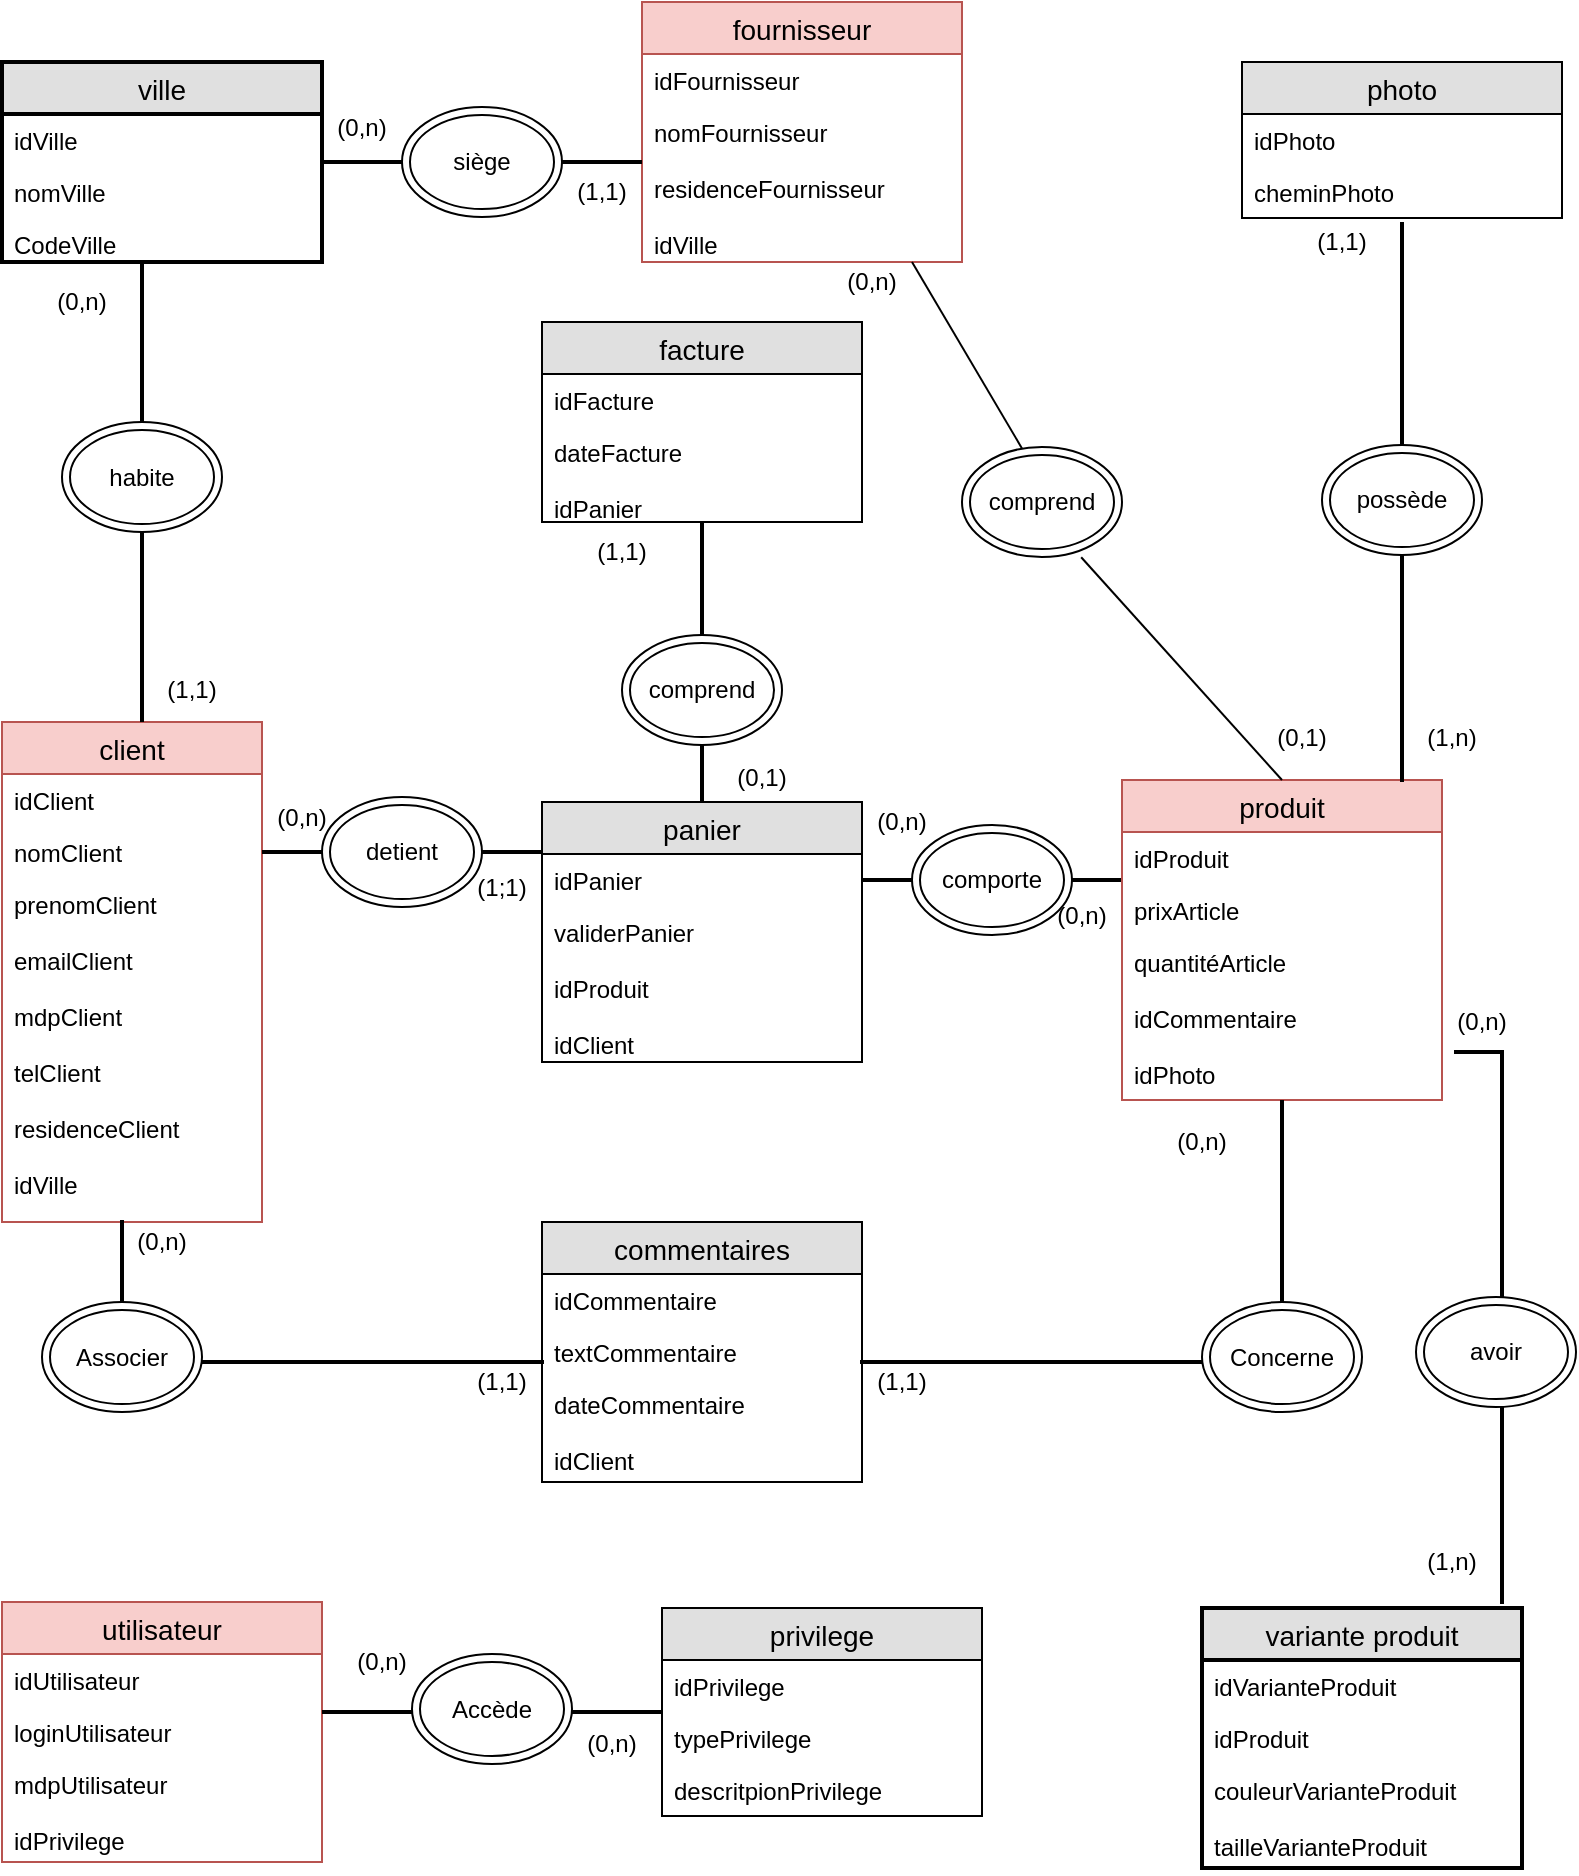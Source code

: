 <mxfile version="12.9.3" type="device"><diagram id="ZrQ6kxfMAsjldOgsr2jE" name="Page-1"><mxGraphModel dx="1024" dy="592" grid="1" gridSize="10" guides="1" tooltips="1" connect="1" arrows="1" fold="1" page="1" pageScale="1" pageWidth="827" pageHeight="1169" math="0" shadow="0"><root><mxCell id="0"/><mxCell id="1" parent="0"/><mxCell id="BDxRoM9541RLf6_tz3ki-2" value="client" style="swimlane;fontStyle=0;childLayout=stackLayout;horizontal=1;startSize=26;fillColor=#f8cecc;horizontalStack=0;resizeParent=1;resizeParentMax=0;resizeLast=0;collapsible=1;marginBottom=0;swimlaneFillColor=#ffffff;align=center;fontSize=14;strokeColor=#b85450;" parent="1" vertex="1"><mxGeometry x="40" y="360" width="130" height="250" as="geometry"/></mxCell><mxCell id="BDxRoM9541RLf6_tz3ki-3" value="idClient" style="text;strokeColor=none;fillColor=none;spacingLeft=4;spacingRight=4;overflow=hidden;rotatable=0;points=[[0,0.5],[1,0.5]];portConstraint=eastwest;fontSize=12;" parent="BDxRoM9541RLf6_tz3ki-2" vertex="1"><mxGeometry y="26" width="130" height="26" as="geometry"/></mxCell><mxCell id="BDxRoM9541RLf6_tz3ki-4" value="nomClient" style="text;strokeColor=none;fillColor=none;spacingLeft=4;spacingRight=4;overflow=hidden;rotatable=0;points=[[0,0.5],[1,0.5]];portConstraint=eastwest;fontSize=12;" parent="BDxRoM9541RLf6_tz3ki-2" vertex="1"><mxGeometry y="52" width="130" height="26" as="geometry"/></mxCell><mxCell id="BDxRoM9541RLf6_tz3ki-5" value="prenomClient&#10;&#10;emailClient&#10;&#10;mdpClient&#10;&#10;telClient&#10;&#10;residenceClient&#10;&#10;idVille" style="text;strokeColor=none;fillColor=none;spacingLeft=4;spacingRight=4;overflow=hidden;rotatable=0;points=[[0,0.5],[1,0.5]];portConstraint=eastwest;fontSize=12;" parent="BDxRoM9541RLf6_tz3ki-2" vertex="1"><mxGeometry y="78" width="130" height="172" as="geometry"/></mxCell><mxCell id="BDxRoM9541RLf6_tz3ki-7" value="panier" style="swimlane;fontStyle=0;childLayout=stackLayout;horizontal=1;startSize=26;fillColor=#e0e0e0;horizontalStack=0;resizeParent=1;resizeParentMax=0;resizeLast=0;collapsible=1;marginBottom=0;swimlaneFillColor=#ffffff;align=center;fontSize=14;" parent="1" vertex="1"><mxGeometry x="310" y="400" width="160" height="130" as="geometry"/></mxCell><mxCell id="BDxRoM9541RLf6_tz3ki-8" value="idPanier" style="text;strokeColor=none;fillColor=none;spacingLeft=4;spacingRight=4;overflow=hidden;rotatable=0;points=[[0,0.5],[1,0.5]];portConstraint=eastwest;fontSize=12;" parent="BDxRoM9541RLf6_tz3ki-7" vertex="1"><mxGeometry y="26" width="160" height="26" as="geometry"/></mxCell><mxCell id="BDxRoM9541RLf6_tz3ki-9" value="validerPanier&#10;&#10;idProduit&#10;&#10;idClient" style="text;strokeColor=none;fillColor=none;spacingLeft=4;spacingRight=4;overflow=hidden;rotatable=0;points=[[0,0.5],[1,0.5]];portConstraint=eastwest;fontSize=12;" parent="BDxRoM9541RLf6_tz3ki-7" vertex="1"><mxGeometry y="52" width="160" height="78" as="geometry"/></mxCell><mxCell id="BDxRoM9541RLf6_tz3ki-11" value="" style="line;strokeWidth=2;html=1;" parent="1" vertex="1"><mxGeometry x="170" y="420" width="140" height="10" as="geometry"/></mxCell><mxCell id="BDxRoM9541RLf6_tz3ki-12" value="detient" style="ellipse;shape=doubleEllipse;whiteSpace=wrap;html=1;" parent="1" vertex="1"><mxGeometry x="200" y="397.5" width="80" height="55" as="geometry"/></mxCell><mxCell id="BDxRoM9541RLf6_tz3ki-13" value="(0,n)" style="text;html=1;strokeColor=none;fillColor=none;align=center;verticalAlign=middle;whiteSpace=wrap;rounded=0;" parent="1" vertex="1"><mxGeometry x="170" y="397.5" width="40" height="20" as="geometry"/></mxCell><mxCell id="BDxRoM9541RLf6_tz3ki-14" value="(1;1)" style="text;html=1;strokeColor=none;fillColor=none;align=center;verticalAlign=middle;whiteSpace=wrap;rounded=0;" parent="1" vertex="1"><mxGeometry x="270" y="432.5" width="40" height="20" as="geometry"/></mxCell><mxCell id="K1Xwx8no0aBpbujmwQUf-2" value="" style="edgeStyle=orthogonalEdgeStyle;rounded=0;orthogonalLoop=1;jettySize=auto;html=1;" parent="1" source="BDxRoM9541RLf6_tz3ki-19" edge="1"><mxGeometry relative="1" as="geometry"><mxPoint x="390" y="160" as="targetPoint"/></mxGeometry></mxCell><mxCell id="BDxRoM9541RLf6_tz3ki-19" value="" style="line;strokeWidth=2;direction=south;html=1;" parent="1" vertex="1"><mxGeometry x="385" y="240" width="10" height="160" as="geometry"/></mxCell><mxCell id="BDxRoM9541RLf6_tz3ki-20" value="comprend" style="ellipse;shape=doubleEllipse;whiteSpace=wrap;html=1;" parent="1" vertex="1"><mxGeometry x="350" y="316.5" width="80" height="55" as="geometry"/></mxCell><mxCell id="BDxRoM9541RLf6_tz3ki-21" value="(1,1)" style="text;html=1;strokeColor=none;fillColor=none;align=center;verticalAlign=middle;whiteSpace=wrap;rounded=0;" parent="1" vertex="1"><mxGeometry x="330" y="265" width="40" height="20" as="geometry"/></mxCell><mxCell id="BDxRoM9541RLf6_tz3ki-22" value="(0,1)" style="text;html=1;strokeColor=none;fillColor=none;align=center;verticalAlign=middle;whiteSpace=wrap;rounded=0;" parent="1" vertex="1"><mxGeometry x="400" y="377.5" width="40" height="20" as="geometry"/></mxCell><mxCell id="BDxRoM9541RLf6_tz3ki-31" value="" style="line;strokeWidth=2;html=1;" parent="1" vertex="1"><mxGeometry x="470" y="434" width="130" height="10" as="geometry"/></mxCell><mxCell id="BDxRoM9541RLf6_tz3ki-32" value="comporte" style="ellipse;shape=doubleEllipse;whiteSpace=wrap;html=1;" parent="1" vertex="1"><mxGeometry x="495" y="411.5" width="80" height="55" as="geometry"/></mxCell><mxCell id="BDxRoM9541RLf6_tz3ki-23" value="produit" style="swimlane;fontStyle=0;childLayout=stackLayout;horizontal=1;startSize=26;fillColor=#f8cecc;horizontalStack=0;resizeParent=1;resizeParentMax=0;resizeLast=0;collapsible=1;marginBottom=0;swimlaneFillColor=#ffffff;align=center;fontSize=14;strokeColor=#b85450;" parent="1" vertex="1"><mxGeometry x="600" y="389" width="160" height="160" as="geometry"/></mxCell><mxCell id="BDxRoM9541RLf6_tz3ki-24" value="idProduit" style="text;strokeColor=none;fillColor=none;spacingLeft=4;spacingRight=4;overflow=hidden;rotatable=0;points=[[0,0.5],[1,0.5]];portConstraint=eastwest;fontSize=12;" parent="BDxRoM9541RLf6_tz3ki-23" vertex="1"><mxGeometry y="26" width="160" height="26" as="geometry"/></mxCell><mxCell id="BDxRoM9541RLf6_tz3ki-25" value="prixArticle" style="text;strokeColor=none;fillColor=none;spacingLeft=4;spacingRight=4;overflow=hidden;rotatable=0;points=[[0,0.5],[1,0.5]];portConstraint=eastwest;fontSize=12;" parent="BDxRoM9541RLf6_tz3ki-23" vertex="1"><mxGeometry y="52" width="160" height="26" as="geometry"/></mxCell><mxCell id="BDxRoM9541RLf6_tz3ki-26" value="quantitéArticle&#10;&#10;idCommentaire&#10;&#10;idPhoto" style="text;strokeColor=none;fillColor=none;spacingLeft=4;spacingRight=4;overflow=hidden;rotatable=0;points=[[0,0.5],[1,0.5]];portConstraint=eastwest;fontSize=12;" parent="BDxRoM9541RLf6_tz3ki-23" vertex="1"><mxGeometry y="78" width="160" height="82" as="geometry"/></mxCell><mxCell id="BDxRoM9541RLf6_tz3ki-35" value="(0,n)&lt;span style=&quot;color: rgba(0 , 0 , 0 , 0) ; font-family: monospace ; font-size: 0px ; white-space: nowrap&quot;&gt;3CmxGraphModel%3E%3Croot%3E%3CmxCell%20id%3D%220%22%2F%3E%3CmxCell%20id%3D%221%22%20parent%3D%220%22%2F%3E%3CmxCell%20id%3D%222%22%20value%3D%22comprend%22%20style%3D%22ellipse%3Bshape%3DdoubleEllipse%3BwhiteSpace%3Dwrap%3Bhtml%3D1%3B%22%20vertex%3D%221%22%20parent%3D%221%22%3E%3CmxGeometry%20x%3D%22350%22%20y%3D%22316.5%22%20width%3D%2280%22%20height%3D%2255%22%20as%3D%22geometry%22%2F%3E%3C%2FmxCell%3E%3C%2Froot%3E%3C%2FmxGraphModel%3E)&lt;/span&gt;" style="text;html=1;strokeColor=none;fillColor=none;align=center;verticalAlign=middle;whiteSpace=wrap;rounded=0;" parent="1" vertex="1"><mxGeometry x="470" y="400" width="40" height="20" as="geometry"/></mxCell><mxCell id="BDxRoM9541RLf6_tz3ki-36" value="(0,n)&lt;span style=&quot;color: rgba(0 , 0 , 0 , 0) ; font-family: monospace ; font-size: 0px ; white-space: nowrap&quot;&gt;3CmxGraphModel%3E%3Croot%3E%3CmxCell%20id%3D%220%22%2F%3E%3CmxCell%20id%3D%221%22%20parent%3D%220%22%2F%3E%3CmxCell%20id%3D%222%22%20value%3D%22comprend%22%20style%3D%22ellipse%3Bshape%3DdoubleEllipse%3BwhiteSpace%3Dwrap%3Bhtml%3D1%3B%22%20vertex%3D%221%22%20parent%3D%221%22%3E%3CmxGeometry%20x%3D%22350%22%20y%3D%22316.5%22%20width%3D%2280%22%20height%3D%2255%22%20as%3D%22geometry%22%2F%3E%3C%2FmxCell%3E%3C%2Froot%3E%3C%2FmxGraphModel%3E)&lt;/span&gt;" style="text;html=1;strokeColor=none;fillColor=none;align=center;verticalAlign=middle;whiteSpace=wrap;rounded=0;" parent="1" vertex="1"><mxGeometry x="560" y="446.5" width="40" height="20" as="geometry"/></mxCell><mxCell id="BDxRoM9541RLf6_tz3ki-64" value="ville" style="swimlane;fontStyle=0;childLayout=stackLayout;horizontal=1;startSize=26;fillColor=#e0e0e0;horizontalStack=0;resizeParent=1;resizeParentMax=0;resizeLast=0;collapsible=1;marginBottom=0;swimlaneFillColor=#ffffff;align=center;fontSize=14;strokeWidth=2;" parent="1" vertex="1"><mxGeometry x="40" y="30" width="160" height="100" as="geometry"/></mxCell><mxCell id="BDxRoM9541RLf6_tz3ki-65" value="idVille" style="text;strokeColor=none;fillColor=none;spacingLeft=4;spacingRight=4;overflow=hidden;rotatable=0;points=[[0,0.5],[1,0.5]];portConstraint=eastwest;fontSize=12;" parent="BDxRoM9541RLf6_tz3ki-64" vertex="1"><mxGeometry y="26" width="160" height="26" as="geometry"/></mxCell><mxCell id="BDxRoM9541RLf6_tz3ki-66" value="nomVille" style="text;strokeColor=none;fillColor=none;spacingLeft=4;spacingRight=4;overflow=hidden;rotatable=0;points=[[0,0.5],[1,0.5]];portConstraint=eastwest;fontSize=12;" parent="BDxRoM9541RLf6_tz3ki-64" vertex="1"><mxGeometry y="52" width="160" height="26" as="geometry"/></mxCell><mxCell id="BDxRoM9541RLf6_tz3ki-67" value="CodeVille" style="text;strokeColor=none;fillColor=none;spacingLeft=4;spacingRight=4;overflow=hidden;rotatable=0;points=[[0,0.5],[1,0.5]];portConstraint=eastwest;fontSize=12;" parent="BDxRoM9541RLf6_tz3ki-64" vertex="1"><mxGeometry y="78" width="160" height="22" as="geometry"/></mxCell><mxCell id="BDxRoM9541RLf6_tz3ki-79" value="photo" style="swimlane;fontStyle=0;childLayout=stackLayout;horizontal=1;startSize=26;fillColor=#e0e0e0;horizontalStack=0;resizeParent=1;resizeParentMax=0;resizeLast=0;collapsible=1;marginBottom=0;swimlaneFillColor=#ffffff;align=center;fontSize=14;strokeWidth=1;" parent="1" vertex="1"><mxGeometry x="660" y="30" width="160" height="78" as="geometry"/></mxCell><mxCell id="BDxRoM9541RLf6_tz3ki-80" value="idPhoto" style="text;strokeColor=none;fillColor=none;spacingLeft=4;spacingRight=4;overflow=hidden;rotatable=0;points=[[0,0.5],[1,0.5]];portConstraint=eastwest;fontSize=12;" parent="BDxRoM9541RLf6_tz3ki-79" vertex="1"><mxGeometry y="26" width="160" height="26" as="geometry"/></mxCell><mxCell id="BDxRoM9541RLf6_tz3ki-81" value="cheminPhoto" style="text;strokeColor=none;fillColor=none;spacingLeft=4;spacingRight=4;overflow=hidden;rotatable=0;points=[[0,0.5],[1,0.5]];portConstraint=eastwest;fontSize=12;" parent="BDxRoM9541RLf6_tz3ki-79" vertex="1"><mxGeometry y="52" width="160" height="26" as="geometry"/></mxCell><mxCell id="BDxRoM9541RLf6_tz3ki-52" value="fournisseur" style="swimlane;fontStyle=0;childLayout=stackLayout;horizontal=1;startSize=26;fillColor=#f8cecc;horizontalStack=0;resizeParent=1;resizeParentMax=0;resizeLast=0;collapsible=1;marginBottom=0;swimlaneFillColor=#ffffff;align=center;fontSize=14;strokeWidth=1;strokeColor=#b85450;" parent="1" vertex="1"><mxGeometry x="360" width="160" height="130" as="geometry"/></mxCell><mxCell id="BDxRoM9541RLf6_tz3ki-53" value="idFournisseur" style="text;strokeColor=none;fillColor=none;spacingLeft=4;spacingRight=4;overflow=hidden;rotatable=0;points=[[0,0.5],[1,0.5]];portConstraint=eastwest;fontSize=12;" parent="BDxRoM9541RLf6_tz3ki-52" vertex="1"><mxGeometry y="26" width="160" height="26" as="geometry"/></mxCell><mxCell id="BDxRoM9541RLf6_tz3ki-54" value="nomFournisseur&#10;&#10;residenceFournisseur&#10;&#10;idVille" style="text;strokeColor=none;fillColor=none;spacingLeft=4;spacingRight=4;overflow=hidden;rotatable=0;points=[[0,0.5],[1,0.5]];portConstraint=eastwest;fontSize=12;" parent="BDxRoM9541RLf6_tz3ki-52" vertex="1"><mxGeometry y="52" width="160" height="78" as="geometry"/></mxCell><mxCell id="BDxRoM9541RLf6_tz3ki-37" value="commentaires" style="swimlane;fontStyle=0;childLayout=stackLayout;horizontal=1;startSize=26;fillColor=#e0e0e0;horizontalStack=0;resizeParent=1;resizeParentMax=0;resizeLast=0;collapsible=1;marginBottom=0;swimlaneFillColor=#ffffff;align=center;fontSize=14;" parent="1" vertex="1"><mxGeometry x="310" y="610" width="160" height="130" as="geometry"/></mxCell><mxCell id="BDxRoM9541RLf6_tz3ki-38" value="idCommentaire" style="text;strokeColor=none;fillColor=none;spacingLeft=4;spacingRight=4;overflow=hidden;rotatable=0;points=[[0,0.5],[1,0.5]];portConstraint=eastwest;fontSize=12;" parent="BDxRoM9541RLf6_tz3ki-37" vertex="1"><mxGeometry y="26" width="160" height="26" as="geometry"/></mxCell><mxCell id="BDxRoM9541RLf6_tz3ki-39" value="textCommentaire" style="text;strokeColor=none;fillColor=none;spacingLeft=4;spacingRight=4;overflow=hidden;rotatable=0;points=[[0,0.5],[1,0.5]];portConstraint=eastwest;fontSize=12;" parent="BDxRoM9541RLf6_tz3ki-37" vertex="1"><mxGeometry y="52" width="160" height="26" as="geometry"/></mxCell><mxCell id="BDxRoM9541RLf6_tz3ki-40" value="dateCommentaire&#10;&#10;idClient" style="text;strokeColor=none;fillColor=none;spacingLeft=4;spacingRight=4;overflow=hidden;rotatable=0;points=[[0,0.5],[1,0.5]];portConstraint=eastwest;fontSize=12;" parent="BDxRoM9541RLf6_tz3ki-37" vertex="1"><mxGeometry y="78" width="160" height="52" as="geometry"/></mxCell><mxCell id="BDxRoM9541RLf6_tz3ki-41" value="" style="shape=partialRectangle;whiteSpace=wrap;html=1;top=0;left=0;fillColor=none;strokeWidth=2;direction=south;" parent="1" vertex="1"><mxGeometry x="100" y="610" width="210" height="70" as="geometry"/></mxCell><mxCell id="BDxRoM9541RLf6_tz3ki-43" value="" style="shape=partialRectangle;whiteSpace=wrap;html=1;top=0;left=0;fillColor=none;strokeWidth=2;direction=east;" parent="1" vertex="1"><mxGeometry x="470" y="550" width="210" height="130" as="geometry"/></mxCell><mxCell id="BDxRoM9541RLf6_tz3ki-44" value="Concerne" style="ellipse;shape=doubleEllipse;whiteSpace=wrap;html=1;" parent="1" vertex="1"><mxGeometry x="640" y="650" width="80" height="55" as="geometry"/></mxCell><mxCell id="BDxRoM9541RLf6_tz3ki-45" value="(0,n)" style="text;html=1;strokeColor=none;fillColor=none;align=center;verticalAlign=middle;whiteSpace=wrap;rounded=0;" parent="1" vertex="1"><mxGeometry x="620" y="560" width="40" height="20" as="geometry"/></mxCell><mxCell id="BDxRoM9541RLf6_tz3ki-46" value="(1,1)" style="text;html=1;strokeColor=none;fillColor=none;align=center;verticalAlign=middle;whiteSpace=wrap;rounded=0;" parent="1" vertex="1"><mxGeometry x="470" y="680" width="40" height="20" as="geometry"/></mxCell><mxCell id="BDxRoM9541RLf6_tz3ki-49" value="(1,1)" style="text;html=1;strokeColor=none;fillColor=none;align=center;verticalAlign=middle;whiteSpace=wrap;rounded=0;" parent="1" vertex="1"><mxGeometry x="270" y="680" width="40" height="20" as="geometry"/></mxCell><mxCell id="BDxRoM9541RLf6_tz3ki-50" value="(0,n)" style="text;html=1;strokeColor=none;fillColor=none;align=center;verticalAlign=middle;whiteSpace=wrap;rounded=0;" parent="1" vertex="1"><mxGeometry x="100" y="610" width="40" height="20" as="geometry"/></mxCell><mxCell id="BDxRoM9541RLf6_tz3ki-51" value="Associer" style="ellipse;shape=doubleEllipse;whiteSpace=wrap;html=1;" parent="1" vertex="1"><mxGeometry x="60" y="650" width="80" height="55" as="geometry"/></mxCell><mxCell id="BDxRoM9541RLf6_tz3ki-57" value="" style="endArrow=none;html=1;entryX=0.5;entryY=0;entryDx=0;entryDy=0;exitX=0.745;exitY=1.002;exitDx=0;exitDy=0;exitPerimeter=0;" parent="1" source="BDxRoM9541RLf6_tz3ki-58" target="BDxRoM9541RLf6_tz3ki-23" edge="1"><mxGeometry width="50" height="50" relative="1" as="geometry"><mxPoint x="525" y="369" as="sourcePoint"/><mxPoint x="575" y="319" as="targetPoint"/></mxGeometry></mxCell><mxCell id="BDxRoM9541RLf6_tz3ki-58" value="comprend" style="ellipse;shape=doubleEllipse;whiteSpace=wrap;html=1;direction=east;" parent="1" vertex="1"><mxGeometry x="520" y="222.5" width="80" height="55" as="geometry"/></mxCell><mxCell id="BDxRoM9541RLf6_tz3ki-59" value="" style="endArrow=none;html=1;exitX=1;exitY=0;exitDx=0;exitDy=0;entryX=0.375;entryY=0.013;entryDx=0;entryDy=0;entryPerimeter=0;" parent="1" source="BDxRoM9541RLf6_tz3ki-62" target="BDxRoM9541RLf6_tz3ki-58" edge="1"><mxGeometry width="50" height="50" relative="1" as="geometry"><mxPoint x="535.52" y="111.796" as="sourcePoint"/><mxPoint x="620" y="280" as="targetPoint"/></mxGeometry></mxCell><mxCell id="BDxRoM9541RLf6_tz3ki-61" value="(0,1)" style="text;html=1;strokeColor=none;fillColor=none;align=center;verticalAlign=middle;whiteSpace=wrap;rounded=0;" parent="1" vertex="1"><mxGeometry x="670" y="357.5" width="40" height="20" as="geometry"/></mxCell><mxCell id="BDxRoM9541RLf6_tz3ki-62" value="(0,n)" style="text;html=1;strokeColor=none;fillColor=none;align=center;verticalAlign=middle;whiteSpace=wrap;rounded=0;" parent="1" vertex="1"><mxGeometry x="455" y="130" width="40" height="20" as="geometry"/></mxCell><mxCell id="BDxRoM9541RLf6_tz3ki-73" value="" style="line;strokeWidth=2;direction=south;html=1;" parent="1" vertex="1"><mxGeometry x="105" y="130" width="10" height="230" as="geometry"/></mxCell><mxCell id="BDxRoM9541RLf6_tz3ki-70" value="habite" style="ellipse;shape=doubleEllipse;whiteSpace=wrap;html=1;direction=east;" parent="1" vertex="1"><mxGeometry x="70" y="210" width="80" height="55" as="geometry"/></mxCell><mxCell id="BDxRoM9541RLf6_tz3ki-74" value="" style="line;strokeWidth=2;html=1;" parent="1" vertex="1"><mxGeometry x="200" y="75" width="160" height="10" as="geometry"/></mxCell><mxCell id="BDxRoM9541RLf6_tz3ki-69" value="siège" style="ellipse;shape=doubleEllipse;whiteSpace=wrap;html=1;direction=east;" parent="1" vertex="1"><mxGeometry x="240" y="52.5" width="80" height="55" as="geometry"/></mxCell><mxCell id="BDxRoM9541RLf6_tz3ki-75" value="(1,1)" style="text;html=1;strokeColor=none;fillColor=none;align=center;verticalAlign=middle;whiteSpace=wrap;rounded=0;" parent="1" vertex="1"><mxGeometry x="115" y="334" width="40" height="20" as="geometry"/></mxCell><mxCell id="BDxRoM9541RLf6_tz3ki-76" value="(0,n)" style="text;html=1;strokeColor=none;fillColor=none;align=center;verticalAlign=middle;whiteSpace=wrap;rounded=0;" parent="1" vertex="1"><mxGeometry x="60" y="140" width="40" height="20" as="geometry"/></mxCell><mxCell id="BDxRoM9541RLf6_tz3ki-77" value="(1,1)" style="text;html=1;strokeColor=none;fillColor=none;align=center;verticalAlign=middle;whiteSpace=wrap;rounded=0;" parent="1" vertex="1"><mxGeometry x="320" y="85" width="40" height="20" as="geometry"/></mxCell><mxCell id="BDxRoM9541RLf6_tz3ki-78" value="(0,n)" style="text;html=1;strokeColor=none;fillColor=none;align=center;verticalAlign=middle;whiteSpace=wrap;rounded=0;" parent="1" vertex="1"><mxGeometry x="200" y="52.5" width="40" height="20" as="geometry"/></mxCell><mxCell id="BDxRoM9541RLf6_tz3ki-83" value="" style="line;strokeWidth=2;direction=south;html=1;" parent="1" vertex="1"><mxGeometry x="735" y="110" width="10" height="280" as="geometry"/></mxCell><mxCell id="BDxRoM9541RLf6_tz3ki-84" value="possède" style="ellipse;shape=doubleEllipse;whiteSpace=wrap;html=1;direction=east;" parent="1" vertex="1"><mxGeometry x="700" y="221.5" width="80" height="55" as="geometry"/></mxCell><mxCell id="BDxRoM9541RLf6_tz3ki-85" value="(1,n)" style="text;html=1;strokeColor=none;fillColor=none;align=center;verticalAlign=middle;whiteSpace=wrap;rounded=0;" parent="1" vertex="1"><mxGeometry x="745" y="357.5" width="40" height="20" as="geometry"/></mxCell><mxCell id="BDxRoM9541RLf6_tz3ki-86" value="(1,1)" style="text;html=1;strokeColor=none;fillColor=none;align=center;verticalAlign=middle;whiteSpace=wrap;rounded=0;" parent="1" vertex="1"><mxGeometry x="690" y="110" width="40" height="20" as="geometry"/></mxCell><mxCell id="BDxRoM9541RLf6_tz3ki-15" value="facture" style="swimlane;fontStyle=0;childLayout=stackLayout;horizontal=1;startSize=26;fillColor=#e0e0e0;horizontalStack=0;resizeParent=1;resizeParentMax=0;resizeLast=0;collapsible=1;marginBottom=0;swimlaneFillColor=#ffffff;align=center;fontSize=14;" parent="1" vertex="1"><mxGeometry x="310" y="160" width="160" height="100" as="geometry"/></mxCell><mxCell id="BDxRoM9541RLf6_tz3ki-16" value="idFacture" style="text;strokeColor=none;fillColor=none;spacingLeft=4;spacingRight=4;overflow=hidden;rotatable=0;points=[[0,0.5],[1,0.5]];portConstraint=eastwest;fontSize=12;" parent="BDxRoM9541RLf6_tz3ki-15" vertex="1"><mxGeometry y="26" width="160" height="26" as="geometry"/></mxCell><mxCell id="BDxRoM9541RLf6_tz3ki-17" value="dateFacture&#10;&#10;idPanier" style="text;strokeColor=none;fillColor=none;spacingLeft=4;spacingRight=4;overflow=hidden;rotatable=0;points=[[0,0.5],[1,0.5]];portConstraint=eastwest;fontSize=12;" parent="BDxRoM9541RLf6_tz3ki-15" vertex="1"><mxGeometry y="52" width="160" height="48" as="geometry"/></mxCell><mxCell id="K1Xwx8no0aBpbujmwQUf-4" value="utilisateur" style="swimlane;fontStyle=0;childLayout=stackLayout;horizontal=1;startSize=26;fillColor=#f8cecc;horizontalStack=0;resizeParent=1;resizeParentMax=0;resizeLast=0;collapsible=1;marginBottom=0;swimlaneFillColor=#ffffff;align=center;fontSize=14;labelBackgroundColor=none;labelBorderColor=none;strokeColor=#b85450;" parent="1" vertex="1"><mxGeometry x="40" y="800" width="160" height="130" as="geometry"/></mxCell><mxCell id="K1Xwx8no0aBpbujmwQUf-5" value="idUtilisateur" style="text;strokeColor=none;fillColor=none;spacingLeft=4;spacingRight=4;overflow=hidden;rotatable=0;points=[[0,0.5],[1,0.5]];portConstraint=eastwest;fontSize=12;" parent="K1Xwx8no0aBpbujmwQUf-4" vertex="1"><mxGeometry y="26" width="160" height="26" as="geometry"/></mxCell><mxCell id="K1Xwx8no0aBpbujmwQUf-6" value="loginUtilisateur" style="text;strokeColor=none;fillColor=none;spacingLeft=4;spacingRight=4;overflow=hidden;rotatable=0;points=[[0,0.5],[1,0.5]];portConstraint=eastwest;fontSize=12;" parent="K1Xwx8no0aBpbujmwQUf-4" vertex="1"><mxGeometry y="52" width="160" height="26" as="geometry"/></mxCell><mxCell id="K1Xwx8no0aBpbujmwQUf-7" value="mdpUtilisateur&#10;&#10;idPrivilege" style="text;strokeColor=none;fillColor=none;spacingLeft=4;spacingRight=4;overflow=hidden;rotatable=0;points=[[0,0.5],[1,0.5]];portConstraint=eastwest;fontSize=12;" parent="K1Xwx8no0aBpbujmwQUf-4" vertex="1"><mxGeometry y="78" width="160" height="52" as="geometry"/></mxCell><mxCell id="K1Xwx8no0aBpbujmwQUf-15" value="" style="line;strokeWidth=2;html=1;" parent="1" vertex="1"><mxGeometry x="200" y="850" width="170" height="10" as="geometry"/></mxCell><mxCell id="K1Xwx8no0aBpbujmwQUf-16" value="Accède" style="ellipse;shape=doubleEllipse;whiteSpace=wrap;html=1;" parent="1" vertex="1"><mxGeometry x="245" y="826" width="80" height="55" as="geometry"/></mxCell><mxCell id="K1Xwx8no0aBpbujmwQUf-17" value="(0,n)" style="text;html=1;strokeColor=none;fillColor=none;align=center;verticalAlign=middle;whiteSpace=wrap;rounded=0;labelBackgroundColor=none;" parent="1" vertex="1"><mxGeometry x="210" y="820" width="40" height="20" as="geometry"/></mxCell><mxCell id="K1Xwx8no0aBpbujmwQUf-18" value="(0,n)" style="text;html=1;strokeColor=none;fillColor=none;align=center;verticalAlign=middle;whiteSpace=wrap;rounded=0;labelBackgroundColor=none;" parent="1" vertex="1"><mxGeometry x="325" y="861" width="40" height="20" as="geometry"/></mxCell><mxCell id="K1Xwx8no0aBpbujmwQUf-10" value="privilege" style="swimlane;fontStyle=0;childLayout=stackLayout;horizontal=1;startSize=26;fillColor=#e0e0e0;horizontalStack=0;resizeParent=1;resizeParentMax=0;resizeLast=0;collapsible=1;marginBottom=0;swimlaneFillColor=#ffffff;align=center;fontSize=14;labelBackgroundColor=none;" parent="1" vertex="1"><mxGeometry x="370" y="803" width="160" height="104" as="geometry"/></mxCell><mxCell id="K1Xwx8no0aBpbujmwQUf-11" value="idPrivilege" style="text;strokeColor=none;fillColor=none;spacingLeft=4;spacingRight=4;overflow=hidden;rotatable=0;points=[[0,0.5],[1,0.5]];portConstraint=eastwest;fontSize=12;" parent="K1Xwx8no0aBpbujmwQUf-10" vertex="1"><mxGeometry y="26" width="160" height="26" as="geometry"/></mxCell><mxCell id="K1Xwx8no0aBpbujmwQUf-12" value="typePrivilege" style="text;strokeColor=none;fillColor=none;spacingLeft=4;spacingRight=4;overflow=hidden;rotatable=0;points=[[0,0.5],[1,0.5]];portConstraint=eastwest;fontSize=12;" parent="K1Xwx8no0aBpbujmwQUf-10" vertex="1"><mxGeometry y="52" width="160" height="26" as="geometry"/></mxCell><mxCell id="K1Xwx8no0aBpbujmwQUf-13" value="descritpionPrivilege" style="text;strokeColor=none;fillColor=none;spacingLeft=4;spacingRight=4;overflow=hidden;rotatable=0;points=[[0,0.5],[1,0.5]];portConstraint=eastwest;fontSize=12;" parent="K1Xwx8no0aBpbujmwQUf-10" vertex="1"><mxGeometry y="78" width="160" height="26" as="geometry"/></mxCell><mxCell id="K1Xwx8no0aBpbujmwQUf-21" value="" style="shape=partialRectangle;whiteSpace=wrap;html=1;bottom=0;right=0;fillColor=none;labelBackgroundColor=none;direction=south;strokeWidth=2;" parent="1" vertex="1"><mxGeometry x="767" y="525" width="23" height="275" as="geometry"/></mxCell><mxCell id="K1Xwx8no0aBpbujmwQUf-23" value="variante produit" style="swimlane;fontStyle=0;childLayout=stackLayout;horizontal=1;startSize=26;fillColor=#e0e0e0;horizontalStack=0;resizeParent=1;resizeParentMax=0;resizeLast=0;collapsible=1;marginBottom=0;swimlaneFillColor=#ffffff;align=center;fontSize=14;labelBackgroundColor=none;strokeWidth=2;" parent="1" vertex="1"><mxGeometry x="640" y="803" width="160" height="130" as="geometry"/></mxCell><mxCell id="K1Xwx8no0aBpbujmwQUf-24" value="idVarianteProduit" style="text;strokeColor=none;fillColor=none;spacingLeft=4;spacingRight=4;overflow=hidden;rotatable=0;points=[[0,0.5],[1,0.5]];portConstraint=eastwest;fontSize=12;" parent="K1Xwx8no0aBpbujmwQUf-23" vertex="1"><mxGeometry y="26" width="160" height="26" as="geometry"/></mxCell><mxCell id="K1Xwx8no0aBpbujmwQUf-25" value="idProduit" style="text;strokeColor=none;fillColor=none;spacingLeft=4;spacingRight=4;overflow=hidden;rotatable=0;points=[[0,0.5],[1,0.5]];portConstraint=eastwest;fontSize=12;" parent="K1Xwx8no0aBpbujmwQUf-23" vertex="1"><mxGeometry y="52" width="160" height="26" as="geometry"/></mxCell><mxCell id="K1Xwx8no0aBpbujmwQUf-26" value="couleurVarianteProduit&#10;&#10;tailleVarianteProduit" style="text;strokeColor=none;fillColor=none;spacingLeft=4;spacingRight=4;overflow=hidden;rotatable=0;points=[[0,0.5],[1,0.5]];portConstraint=eastwest;fontSize=12;" parent="K1Xwx8no0aBpbujmwQUf-23" vertex="1"><mxGeometry y="78" width="160" height="52" as="geometry"/></mxCell><mxCell id="K1Xwx8no0aBpbujmwQUf-28" value="avoir" style="ellipse;shape=doubleEllipse;whiteSpace=wrap;html=1;" parent="1" vertex="1"><mxGeometry x="747" y="647.5" width="80" height="55" as="geometry"/></mxCell><mxCell id="K1Xwx8no0aBpbujmwQUf-29" value="(0,n)" style="text;html=1;strokeColor=none;fillColor=none;align=center;verticalAlign=middle;whiteSpace=wrap;rounded=0;labelBackgroundColor=none;" parent="1" vertex="1"><mxGeometry x="760" y="500" width="40" height="20" as="geometry"/></mxCell><mxCell id="K1Xwx8no0aBpbujmwQUf-30" value="(1,n)" style="text;html=1;strokeColor=none;fillColor=none;align=center;verticalAlign=middle;whiteSpace=wrap;rounded=0;labelBackgroundColor=none;" parent="1" vertex="1"><mxGeometry x="745" y="770" width="40" height="20" as="geometry"/></mxCell></root></mxGraphModel></diagram></mxfile>